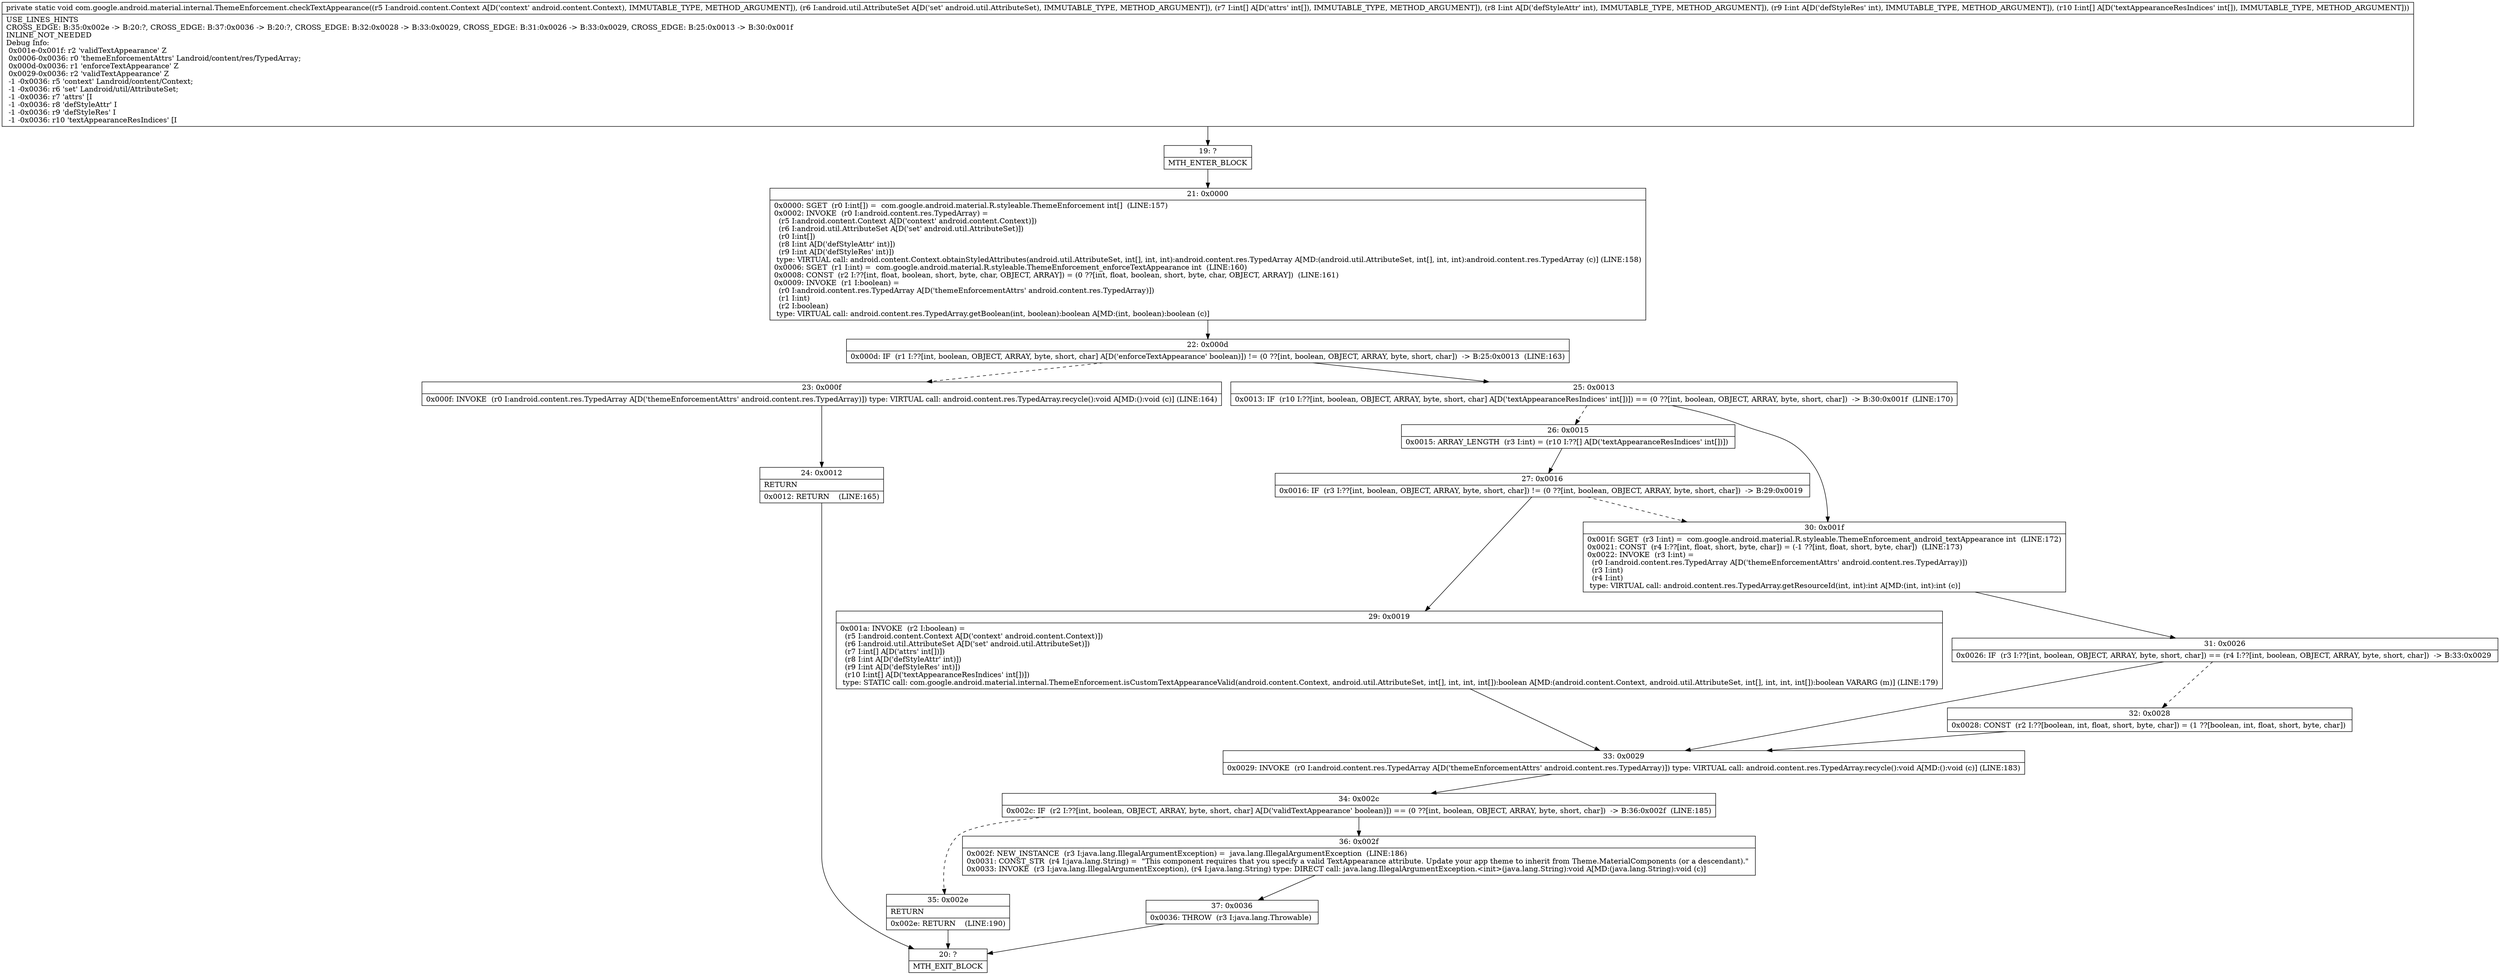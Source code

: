 digraph "CFG forcom.google.android.material.internal.ThemeEnforcement.checkTextAppearance(Landroid\/content\/Context;Landroid\/util\/AttributeSet;[III[I)V" {
Node_19 [shape=record,label="{19\:\ ?|MTH_ENTER_BLOCK\l}"];
Node_21 [shape=record,label="{21\:\ 0x0000|0x0000: SGET  (r0 I:int[]) =  com.google.android.material.R.styleable.ThemeEnforcement int[]  (LINE:157)\l0x0002: INVOKE  (r0 I:android.content.res.TypedArray) = \l  (r5 I:android.content.Context A[D('context' android.content.Context)])\l  (r6 I:android.util.AttributeSet A[D('set' android.util.AttributeSet)])\l  (r0 I:int[])\l  (r8 I:int A[D('defStyleAttr' int)])\l  (r9 I:int A[D('defStyleRes' int)])\l type: VIRTUAL call: android.content.Context.obtainStyledAttributes(android.util.AttributeSet, int[], int, int):android.content.res.TypedArray A[MD:(android.util.AttributeSet, int[], int, int):android.content.res.TypedArray (c)] (LINE:158)\l0x0006: SGET  (r1 I:int) =  com.google.android.material.R.styleable.ThemeEnforcement_enforceTextAppearance int  (LINE:160)\l0x0008: CONST  (r2 I:??[int, float, boolean, short, byte, char, OBJECT, ARRAY]) = (0 ??[int, float, boolean, short, byte, char, OBJECT, ARRAY])  (LINE:161)\l0x0009: INVOKE  (r1 I:boolean) = \l  (r0 I:android.content.res.TypedArray A[D('themeEnforcementAttrs' android.content.res.TypedArray)])\l  (r1 I:int)\l  (r2 I:boolean)\l type: VIRTUAL call: android.content.res.TypedArray.getBoolean(int, boolean):boolean A[MD:(int, boolean):boolean (c)]\l}"];
Node_22 [shape=record,label="{22\:\ 0x000d|0x000d: IF  (r1 I:??[int, boolean, OBJECT, ARRAY, byte, short, char] A[D('enforceTextAppearance' boolean)]) != (0 ??[int, boolean, OBJECT, ARRAY, byte, short, char])  \-\> B:25:0x0013  (LINE:163)\l}"];
Node_23 [shape=record,label="{23\:\ 0x000f|0x000f: INVOKE  (r0 I:android.content.res.TypedArray A[D('themeEnforcementAttrs' android.content.res.TypedArray)]) type: VIRTUAL call: android.content.res.TypedArray.recycle():void A[MD:():void (c)] (LINE:164)\l}"];
Node_24 [shape=record,label="{24\:\ 0x0012|RETURN\l|0x0012: RETURN    (LINE:165)\l}"];
Node_20 [shape=record,label="{20\:\ ?|MTH_EXIT_BLOCK\l}"];
Node_25 [shape=record,label="{25\:\ 0x0013|0x0013: IF  (r10 I:??[int, boolean, OBJECT, ARRAY, byte, short, char] A[D('textAppearanceResIndices' int[])]) == (0 ??[int, boolean, OBJECT, ARRAY, byte, short, char])  \-\> B:30:0x001f  (LINE:170)\l}"];
Node_26 [shape=record,label="{26\:\ 0x0015|0x0015: ARRAY_LENGTH  (r3 I:int) = (r10 I:??[] A[D('textAppearanceResIndices' int[])]) \l}"];
Node_27 [shape=record,label="{27\:\ 0x0016|0x0016: IF  (r3 I:??[int, boolean, OBJECT, ARRAY, byte, short, char]) != (0 ??[int, boolean, OBJECT, ARRAY, byte, short, char])  \-\> B:29:0x0019 \l}"];
Node_29 [shape=record,label="{29\:\ 0x0019|0x001a: INVOKE  (r2 I:boolean) = \l  (r5 I:android.content.Context A[D('context' android.content.Context)])\l  (r6 I:android.util.AttributeSet A[D('set' android.util.AttributeSet)])\l  (r7 I:int[] A[D('attrs' int[])])\l  (r8 I:int A[D('defStyleAttr' int)])\l  (r9 I:int A[D('defStyleRes' int)])\l  (r10 I:int[] A[D('textAppearanceResIndices' int[])])\l type: STATIC call: com.google.android.material.internal.ThemeEnforcement.isCustomTextAppearanceValid(android.content.Context, android.util.AttributeSet, int[], int, int, int[]):boolean A[MD:(android.content.Context, android.util.AttributeSet, int[], int, int, int[]):boolean VARARG (m)] (LINE:179)\l}"];
Node_33 [shape=record,label="{33\:\ 0x0029|0x0029: INVOKE  (r0 I:android.content.res.TypedArray A[D('themeEnforcementAttrs' android.content.res.TypedArray)]) type: VIRTUAL call: android.content.res.TypedArray.recycle():void A[MD:():void (c)] (LINE:183)\l}"];
Node_34 [shape=record,label="{34\:\ 0x002c|0x002c: IF  (r2 I:??[int, boolean, OBJECT, ARRAY, byte, short, char] A[D('validTextAppearance' boolean)]) == (0 ??[int, boolean, OBJECT, ARRAY, byte, short, char])  \-\> B:36:0x002f  (LINE:185)\l}"];
Node_35 [shape=record,label="{35\:\ 0x002e|RETURN\l|0x002e: RETURN    (LINE:190)\l}"];
Node_36 [shape=record,label="{36\:\ 0x002f|0x002f: NEW_INSTANCE  (r3 I:java.lang.IllegalArgumentException) =  java.lang.IllegalArgumentException  (LINE:186)\l0x0031: CONST_STR  (r4 I:java.lang.String) =  \"This component requires that you specify a valid TextAppearance attribute. Update your app theme to inherit from Theme.MaterialComponents (or a descendant).\" \l0x0033: INVOKE  (r3 I:java.lang.IllegalArgumentException), (r4 I:java.lang.String) type: DIRECT call: java.lang.IllegalArgumentException.\<init\>(java.lang.String):void A[MD:(java.lang.String):void (c)]\l}"];
Node_37 [shape=record,label="{37\:\ 0x0036|0x0036: THROW  (r3 I:java.lang.Throwable) \l}"];
Node_30 [shape=record,label="{30\:\ 0x001f|0x001f: SGET  (r3 I:int) =  com.google.android.material.R.styleable.ThemeEnforcement_android_textAppearance int  (LINE:172)\l0x0021: CONST  (r4 I:??[int, float, short, byte, char]) = (\-1 ??[int, float, short, byte, char])  (LINE:173)\l0x0022: INVOKE  (r3 I:int) = \l  (r0 I:android.content.res.TypedArray A[D('themeEnforcementAttrs' android.content.res.TypedArray)])\l  (r3 I:int)\l  (r4 I:int)\l type: VIRTUAL call: android.content.res.TypedArray.getResourceId(int, int):int A[MD:(int, int):int (c)]\l}"];
Node_31 [shape=record,label="{31\:\ 0x0026|0x0026: IF  (r3 I:??[int, boolean, OBJECT, ARRAY, byte, short, char]) == (r4 I:??[int, boolean, OBJECT, ARRAY, byte, short, char])  \-\> B:33:0x0029 \l}"];
Node_32 [shape=record,label="{32\:\ 0x0028|0x0028: CONST  (r2 I:??[boolean, int, float, short, byte, char]) = (1 ??[boolean, int, float, short, byte, char]) \l}"];
MethodNode[shape=record,label="{private static void com.google.android.material.internal.ThemeEnforcement.checkTextAppearance((r5 I:android.content.Context A[D('context' android.content.Context), IMMUTABLE_TYPE, METHOD_ARGUMENT]), (r6 I:android.util.AttributeSet A[D('set' android.util.AttributeSet), IMMUTABLE_TYPE, METHOD_ARGUMENT]), (r7 I:int[] A[D('attrs' int[]), IMMUTABLE_TYPE, METHOD_ARGUMENT]), (r8 I:int A[D('defStyleAttr' int), IMMUTABLE_TYPE, METHOD_ARGUMENT]), (r9 I:int A[D('defStyleRes' int), IMMUTABLE_TYPE, METHOD_ARGUMENT]), (r10 I:int[] A[D('textAppearanceResIndices' int[]), IMMUTABLE_TYPE, METHOD_ARGUMENT]))  | USE_LINES_HINTS\lCROSS_EDGE: B:35:0x002e \-\> B:20:?, CROSS_EDGE: B:37:0x0036 \-\> B:20:?, CROSS_EDGE: B:32:0x0028 \-\> B:33:0x0029, CROSS_EDGE: B:31:0x0026 \-\> B:33:0x0029, CROSS_EDGE: B:25:0x0013 \-\> B:30:0x001f\lINLINE_NOT_NEEDED\lDebug Info:\l  0x001e\-0x001f: r2 'validTextAppearance' Z\l  0x0006\-0x0036: r0 'themeEnforcementAttrs' Landroid\/content\/res\/TypedArray;\l  0x000d\-0x0036: r1 'enforceTextAppearance' Z\l  0x0029\-0x0036: r2 'validTextAppearance' Z\l  \-1 \-0x0036: r5 'context' Landroid\/content\/Context;\l  \-1 \-0x0036: r6 'set' Landroid\/util\/AttributeSet;\l  \-1 \-0x0036: r7 'attrs' [I\l  \-1 \-0x0036: r8 'defStyleAttr' I\l  \-1 \-0x0036: r9 'defStyleRes' I\l  \-1 \-0x0036: r10 'textAppearanceResIndices' [I\l}"];
MethodNode -> Node_19;Node_19 -> Node_21;
Node_21 -> Node_22;
Node_22 -> Node_23[style=dashed];
Node_22 -> Node_25;
Node_23 -> Node_24;
Node_24 -> Node_20;
Node_25 -> Node_26[style=dashed];
Node_25 -> Node_30;
Node_26 -> Node_27;
Node_27 -> Node_29;
Node_27 -> Node_30[style=dashed];
Node_29 -> Node_33;
Node_33 -> Node_34;
Node_34 -> Node_35[style=dashed];
Node_34 -> Node_36;
Node_35 -> Node_20;
Node_36 -> Node_37;
Node_37 -> Node_20;
Node_30 -> Node_31;
Node_31 -> Node_32[style=dashed];
Node_31 -> Node_33;
Node_32 -> Node_33;
}

